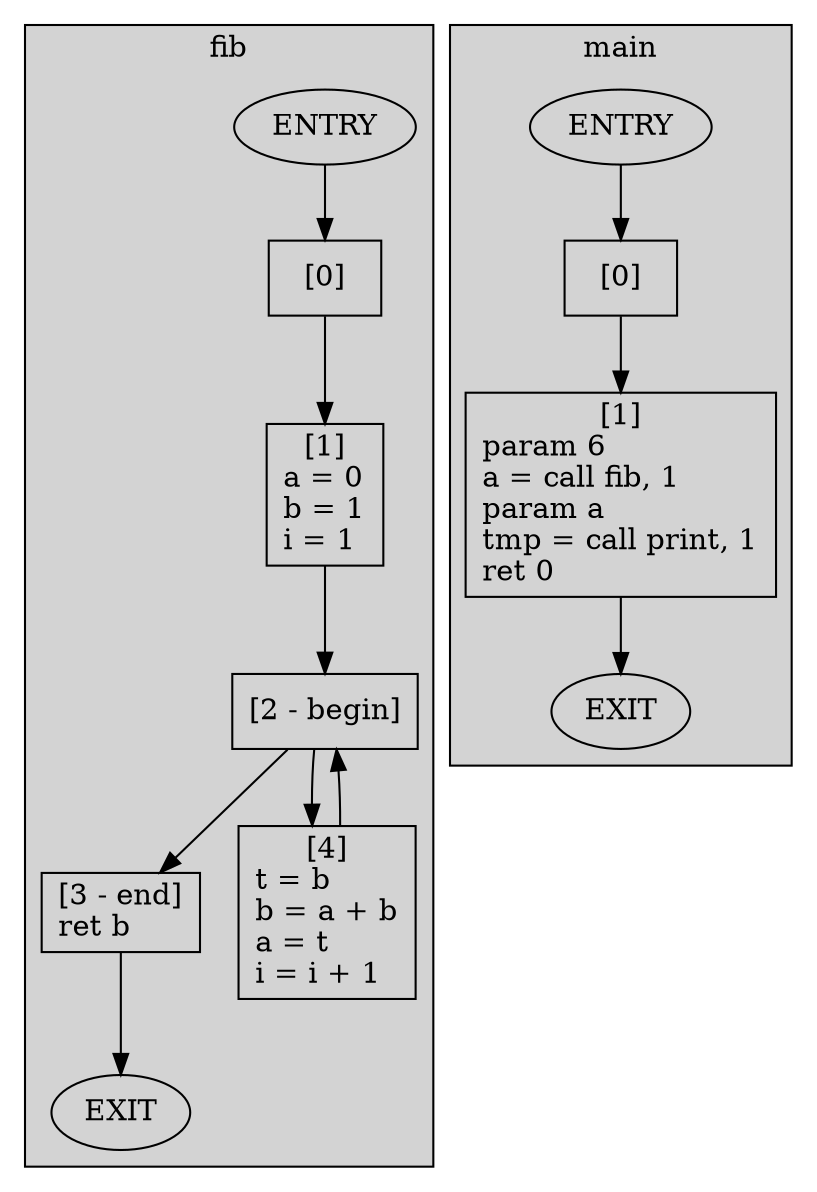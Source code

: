 digraph "./eg/fib.dot" {
    subgraph cluster_fib {
        label="fib";
        graph [style=filled];
        fib_ENTRY [label="ENTRY"];
        fib_EXIT [label="EXIT"];
        fib_ENTRY -> fib_BB0;
        fib_BB0 [shape=record label="[0]\n"];
        fib_BB0 -> fib_BB1;
        fib_BB1 [shape=record label="[1]\na = 0\lb = 1\li = 1\l"];
        fib_BB1 -> fib_BB2;
        fib_BB2 [shape=record label="[2 - begin]\n"];
        fib_BB2 -> fib_BB3;
        fib_BB2 -> fib_BB4;
        fib_BB3 [shape=record label="[3 - end]\nret b\l"];
        fib_BB3 -> fib_EXIT;
        fib_BB4 [shape=record label="[4]\nt = b\lb = a + b\la = t\li = i + 1\l"];
        fib_BB4 -> fib_BB2;
    }

    subgraph cluster_main {
        label="main";
        graph [style=filled];
        main_ENTRY [label="ENTRY"];
        main_EXIT [label="EXIT"];
        main_ENTRY -> main_BB0;
        main_BB0 [shape=record label="[0]\n"];
        main_BB0 -> main_BB1;
        main_BB1 [shape=record label="[1]\nparam 6\la = call fib, 1\lparam a\ltmp = call print, 1\lret 0\l"];
        main_BB1 -> main_EXIT;
    }

}
